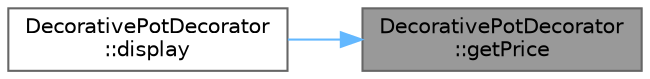 digraph "DecorativePotDecorator::getPrice"
{
 // INTERACTIVE_SVG=YES
 // LATEX_PDF_SIZE
  bgcolor="transparent";
  edge [fontname=Helvetica,fontsize=10,labelfontname=Helvetica,labelfontsize=10];
  node [fontname=Helvetica,fontsize=10,shape=box,height=0.2,width=0.4];
  rankdir="RL";
  Node1 [id="Node000001",label="DecorativePotDecorator\l::getPrice",height=0.2,width=0.4,color="gray40", fillcolor="grey60", style="filled", fontcolor="black",tooltip="Gets total price including pot."];
  Node1 -> Node2 [id="edge1_Node000001_Node000002",dir="back",color="steelblue1",style="solid",tooltip=" "];
  Node2 [id="Node000002",label="DecorativePotDecorator\l::display",height=0.2,width=0.4,color="grey40", fillcolor="white", style="filled",URL="$class_decorative_pot_decorator.html#a80a3d973ea5af973b4190d5b63262d92",tooltip="Displays product with pot information."];
}
